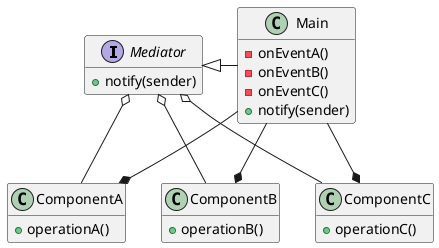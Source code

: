 @startuml
interface Mediator {
    +notify(sender)
}

class Main {
    -onEventA()
    -onEventB()
    -onEventC()
    +notify(sender)
}

class ComponentA {
    +operationA()
}

class ComponentB {
    +operationB()
}

class ComponentC {
    +operationC()
}

ComponentA -u-o Mediator
Main --* ComponentA

ComponentB -u-o Mediator
Main --* ComponentB

ComponentC -u-o Mediator
Main --* ComponentC

Main -l-|> Mediator

hide empty fields
@enduml

